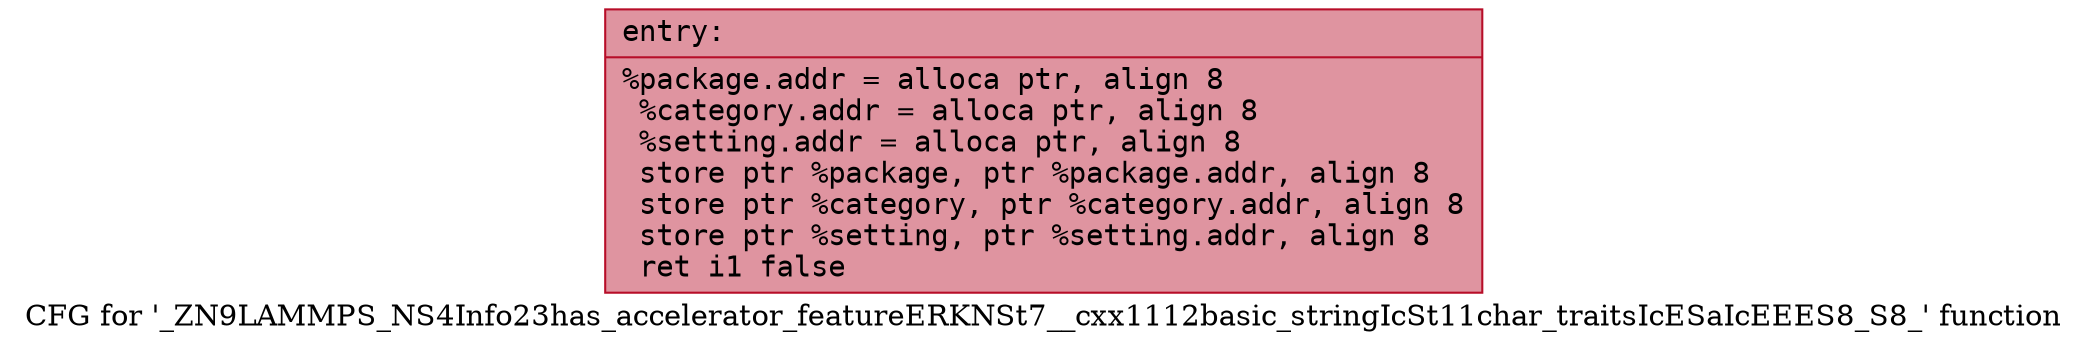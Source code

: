 digraph "CFG for '_ZN9LAMMPS_NS4Info23has_accelerator_featureERKNSt7__cxx1112basic_stringIcSt11char_traitsIcESaIcEEES8_S8_' function" {
	label="CFG for '_ZN9LAMMPS_NS4Info23has_accelerator_featureERKNSt7__cxx1112basic_stringIcSt11char_traitsIcESaIcEEES8_S8_' function";

	Node0x562846851810 [shape=record,color="#b70d28ff", style=filled, fillcolor="#b70d2870" fontname="Courier",label="{entry:\l|  %package.addr = alloca ptr, align 8\l  %category.addr = alloca ptr, align 8\l  %setting.addr = alloca ptr, align 8\l  store ptr %package, ptr %package.addr, align 8\l  store ptr %category, ptr %category.addr, align 8\l  store ptr %setting, ptr %setting.addr, align 8\l  ret i1 false\l}"];
}
